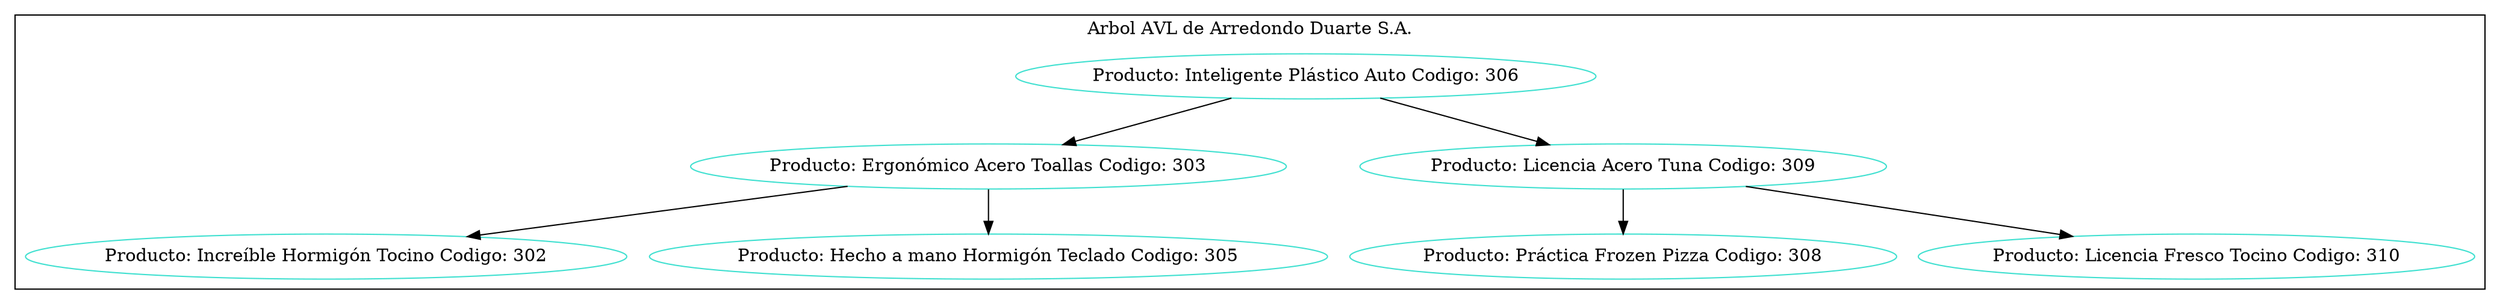 digraph Hash{
node [color ="turquoise"];
subgraph clusterMarco {label="Arbol AVL de Arredondo Duarte S.A.";color=black;
node[label="Producto: Inteligente Plástico Auto Codigo: 306"]306;
node[label="Producto: Ergonómico Acero Toallas Codigo: 303"]303;
node[label="Producto: Increíble Hormigón Tocino Codigo: 302"]302;
node[label="Producto: Hecho a mano Hormigón Teclado Codigo: 305"]305;
node[label="Producto: Licencia Acero Tuna Codigo: 309"]309;
node[label="Producto: Práctica Frozen Pizza Codigo: 308"]308;
node[label="Producto: Licencia Fresco Tocino Codigo: 310"]310;
303->302;
303->305;
306->303;
309->308;
309->310;
306->309;
}
}
